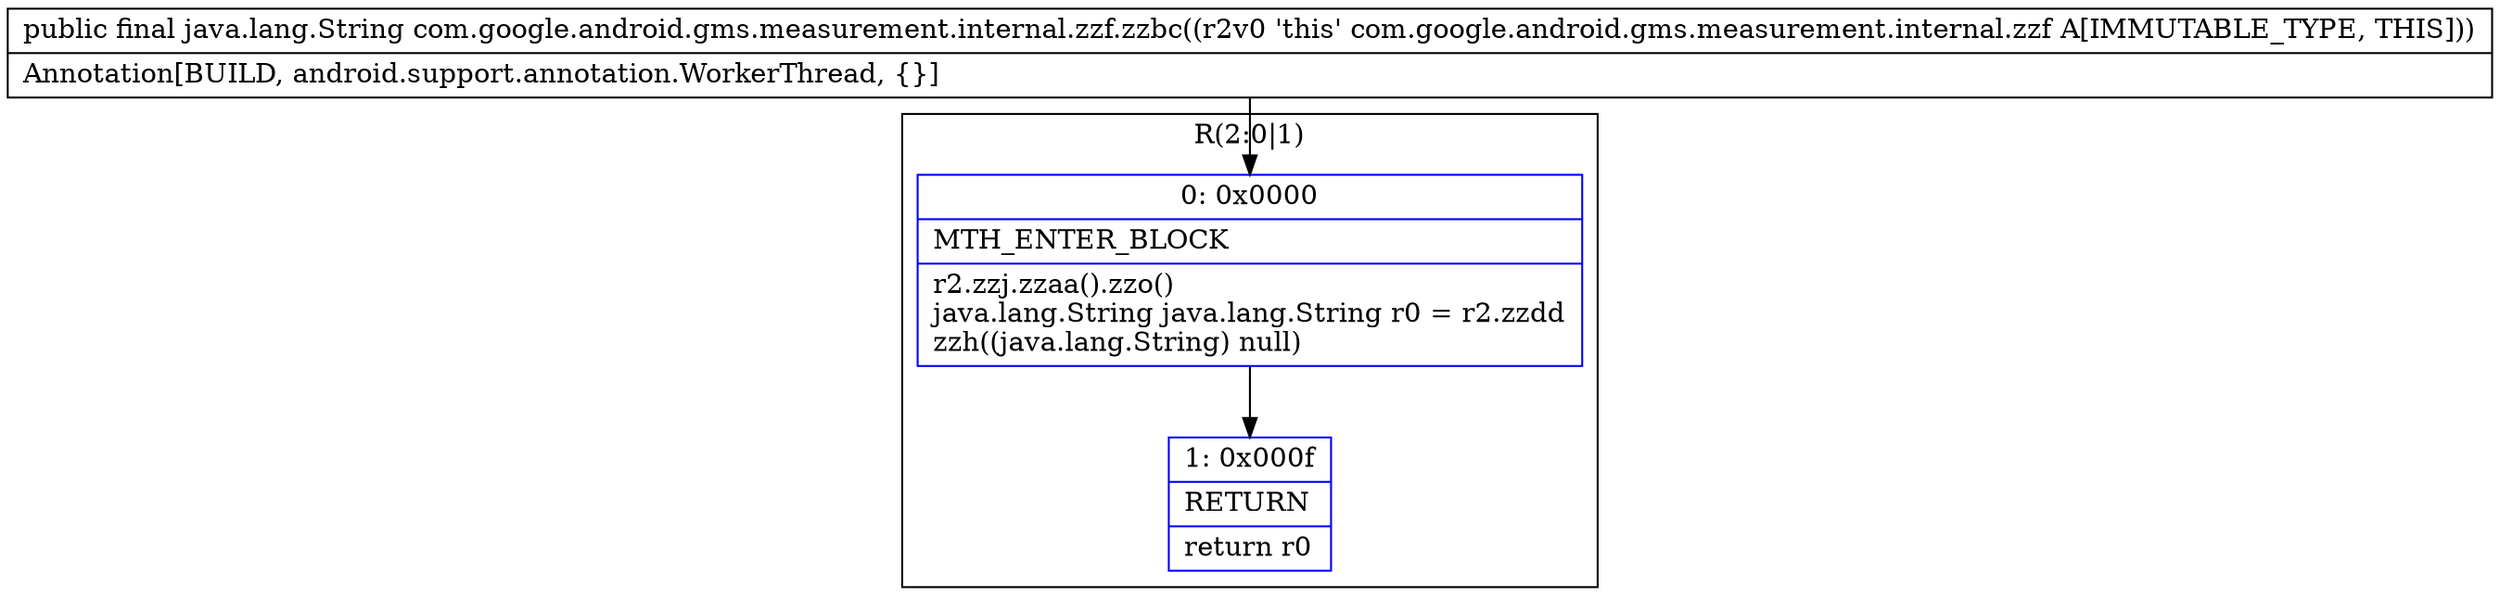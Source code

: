 digraph "CFG forcom.google.android.gms.measurement.internal.zzf.zzbc()Ljava\/lang\/String;" {
subgraph cluster_Region_2062235863 {
label = "R(2:0|1)";
node [shape=record,color=blue];
Node_0 [shape=record,label="{0\:\ 0x0000|MTH_ENTER_BLOCK\l|r2.zzj.zzaa().zzo()\ljava.lang.String java.lang.String r0 = r2.zzdd\lzzh((java.lang.String) null)\l}"];
Node_1 [shape=record,label="{1\:\ 0x000f|RETURN\l|return r0\l}"];
}
MethodNode[shape=record,label="{public final java.lang.String com.google.android.gms.measurement.internal.zzf.zzbc((r2v0 'this' com.google.android.gms.measurement.internal.zzf A[IMMUTABLE_TYPE, THIS]))  | Annotation[BUILD, android.support.annotation.WorkerThread, \{\}]\l}"];
MethodNode -> Node_0;
Node_0 -> Node_1;
}


